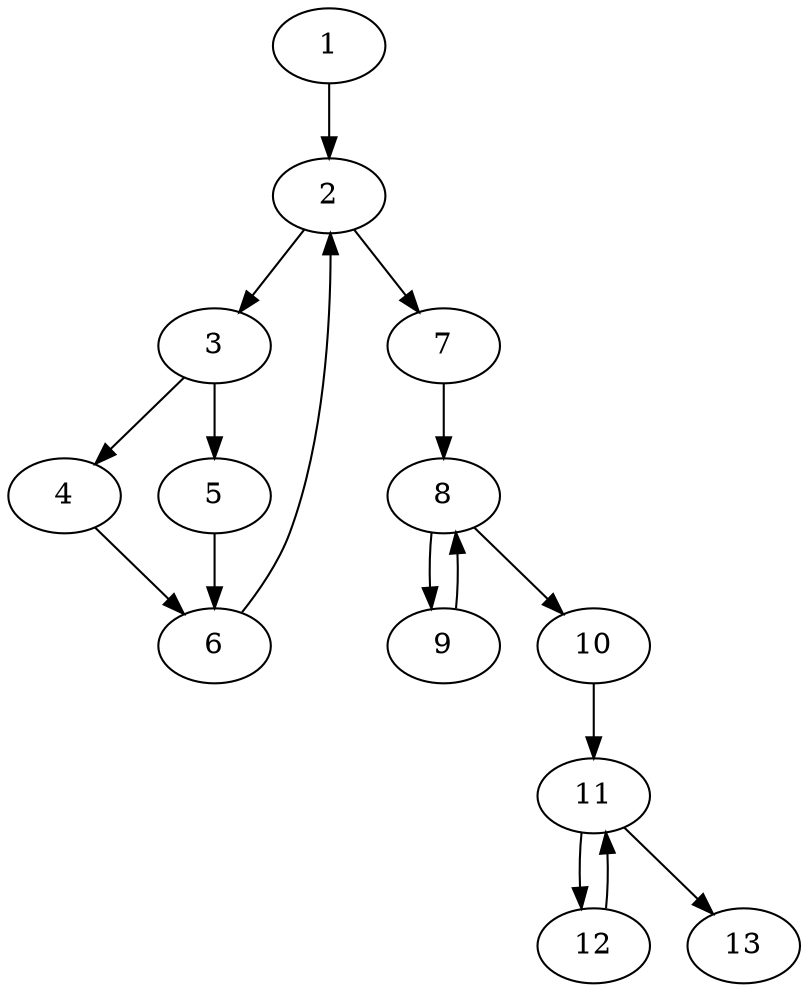 Digraph G {
	1 -> 2;
	2 -> 3;
	2 -> 7;
	3 -> 4;
	3 -> 5;
	4 -> 6;
	5 -> 6;
	6 -> 2;
	7 -> 8;
	8 -> 9;
	8 -> 10;
	9 -> 8;
	10 -> 11;
	11 -> 12;
	11 -> 13;
	12 -> 11;
} 
